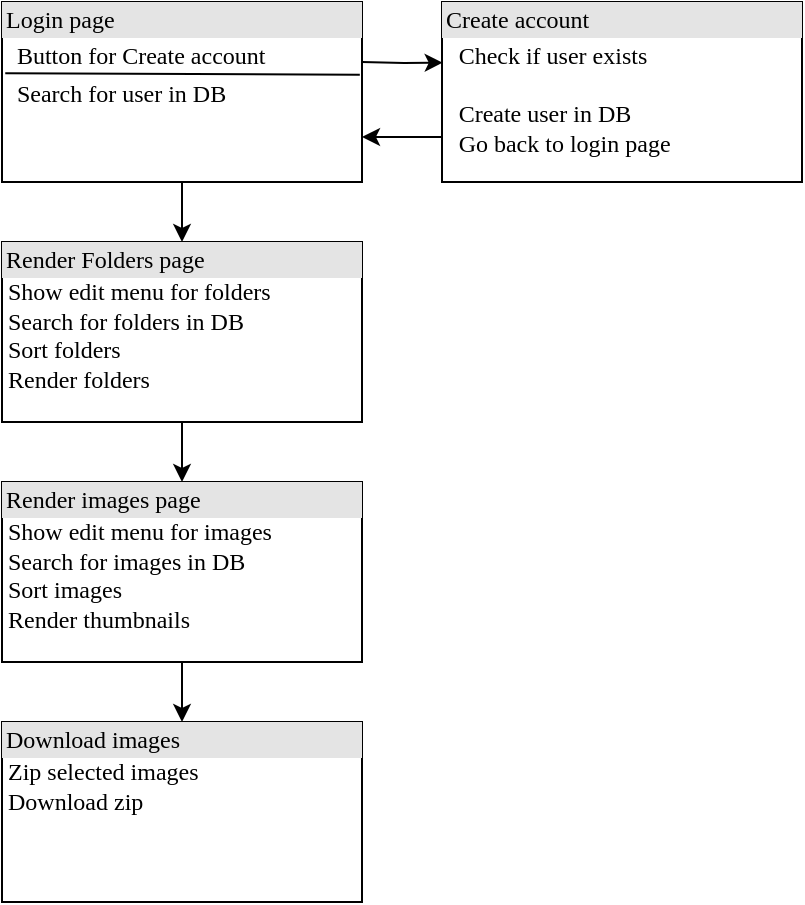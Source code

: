 <mxfile version="10.6.7" type="github"><diagram name="Page-1" id="2ca16b54-16f6-2749-3443-fa8db7711227"><mxGraphModel dx="740" dy="396" grid="1" gridSize="10" guides="1" tooltips="1" connect="1" arrows="1" fold="1" page="1" pageScale="1" pageWidth="1100" pageHeight="850" background="#ffffff" math="0" shadow="0"><root><mxCell id="0"/><mxCell id="1" parent="0"/><mxCell id="vu2xmQg7DL5OHLMuyoXP-18" value="" style="edgeStyle=orthogonalEdgeStyle;rounded=0;orthogonalLoop=1;jettySize=auto;html=1;entryX=0.002;entryY=0.337;entryDx=0;entryDy=0;entryPerimeter=0;" parent="1" target="vu2xmQg7DL5OHLMuyoXP-1" edge="1"><mxGeometry relative="1" as="geometry"><mxPoint x="290" y="75" as="sourcePoint"/></mxGeometry></mxCell><mxCell id="2ed32ef02a7f4228-1" value="&lt;div style=&quot;box-sizing: border-box ; width: 100% ; background: #e4e4e4 ; padding: 2px&quot;&gt;Login page&lt;/div&gt;&lt;table style=&quot;width: 100% ; font-size: 1em&quot; cellpadding=&quot;2&quot; cellspacing=&quot;0&quot;&gt;&lt;tbody&gt;&lt;tr&gt;&lt;td&gt;&lt;br&gt;&lt;/td&gt;&lt;td&gt;Button for Create account&lt;/td&gt;&lt;/tr&gt;&lt;tr&gt;&lt;td&gt;&lt;br&gt;&lt;/td&gt;&lt;td&gt;Search for user in DB&lt;/td&gt;&lt;/tr&gt;&lt;/tbody&gt;&lt;/table&gt;" style="verticalAlign=top;align=left;overflow=fill;html=1;rounded=0;shadow=0;comic=0;labelBackgroundColor=none;strokeColor=#000000;strokeWidth=1;fillColor=#ffffff;fontFamily=Verdana;fontSize=12;fontColor=#000000;" parent="1" vertex="1"><mxGeometry x="110" y="45" width="180" height="90" as="geometry"/></mxCell><mxCell id="vu2xmQg7DL5OHLMuyoXP-13" value="" style="edgeStyle=orthogonalEdgeStyle;rounded=0;orthogonalLoop=1;jettySize=auto;html=1;exitX=0.5;exitY=1;exitDx=0;exitDy=0;entryX=0.5;entryY=0;entryDx=0;entryDy=0;" parent="1" source="2ed32ef02a7f4228-5" edge="1"><mxGeometry relative="1" as="geometry"><mxPoint x="200" y="285" as="targetPoint"/></mxGeometry></mxCell><mxCell id="2ed32ef02a7f4228-5" value="&lt;div style=&quot;box-sizing: border-box ; width: 100% ; background: #e4e4e4 ; padding: 2px&quot;&gt;Render Folders page&lt;/div&gt;&amp;nbsp;Show edit menu for folders&lt;br&gt;&amp;nbsp;Search for folders in DB&lt;br&gt;&amp;nbsp;Sort folders&lt;br&gt;&amp;nbsp;Render folders&lt;br&gt;" style="verticalAlign=top;align=left;overflow=fill;html=1;rounded=0;shadow=0;comic=0;labelBackgroundColor=none;strokeColor=#000000;strokeWidth=1;fillColor=#ffffff;fontFamily=Verdana;fontSize=12;fontColor=#000000;" parent="1" vertex="1"><mxGeometry x="110" y="165" width="180" height="90" as="geometry"/></mxCell><mxCell id="vu2xmQg7DL5OHLMuyoXP-1" value="&lt;div style=&quot;box-sizing: border-box ; width: 100% ; background: #e4e4e4 ; padding: 2px&quot;&gt;Create account&lt;/div&gt;&lt;table style=&quot;width: 100% ; font-size: 1em&quot; cellpadding=&quot;2&quot; cellspacing=&quot;0&quot;&gt;&lt;tbody&gt;&lt;tr&gt;&lt;td&gt;&lt;br&gt;&lt;/td&gt;&lt;td&gt;Check if user exists&lt;br&gt;&lt;br&gt;Create user in DB&lt;br&gt;Go back to login page&lt;br&gt;&lt;br&gt;&lt;/td&gt;&lt;/tr&gt;&lt;/tbody&gt;&lt;/table&gt;" style="verticalAlign=top;align=left;overflow=fill;html=1;rounded=0;shadow=0;comic=0;labelBackgroundColor=none;strokeColor=#000000;strokeWidth=1;fillColor=#ffffff;fontFamily=Verdana;fontSize=12;fontColor=#000000;" parent="1" vertex="1"><mxGeometry x="330" y="45" width="180" height="90" as="geometry"/></mxCell><mxCell id="vu2xmQg7DL5OHLMuyoXP-9" value="" style="endArrow=classic;html=1;exitX=0;exitY=0.75;exitDx=0;exitDy=0;entryX=1;entryY=0.75;entryDx=0;entryDy=0;" parent="1" source="vu2xmQg7DL5OHLMuyoXP-1" target="2ed32ef02a7f4228-1" edge="1"><mxGeometry width="50" height="50" relative="1" as="geometry"><mxPoint x="310" y="165" as="sourcePoint"/><mxPoint x="360" y="115" as="targetPoint"/></mxGeometry></mxCell><mxCell id="vu2xmQg7DL5OHLMuyoXP-11" value="" style="endArrow=classic;html=1;exitX=0.5;exitY=1;exitDx=0;exitDy=0;entryX=0.5;entryY=0;entryDx=0;entryDy=0;" parent="1" source="2ed32ef02a7f4228-1" target="2ed32ef02a7f4228-5" edge="1"><mxGeometry width="50" height="50" relative="1" as="geometry"><mxPoint x="310" y="135" as="sourcePoint"/><mxPoint x="210" y="175" as="targetPoint"/></mxGeometry></mxCell><mxCell id="vu2xmQg7DL5OHLMuyoXP-14" value="" style="edgeStyle=orthogonalEdgeStyle;rounded=0;orthogonalLoop=1;jettySize=auto;html=1;exitX=0.5;exitY=1;exitDx=0;exitDy=0;entryX=0.5;entryY=0;entryDx=0;entryDy=0;" parent="1" target="vu2xmQg7DL5OHLMuyoXP-22" edge="1"><mxGeometry relative="1" as="geometry"><mxPoint x="200" y="375" as="sourcePoint"/><mxPoint x="200" y="410" as="targetPoint"/></mxGeometry></mxCell><mxCell id="vu2xmQg7DL5OHLMuyoXP-20" value="" style="endArrow=none;html=1;entryX=0.994;entryY=0.404;entryDx=0;entryDy=0;entryPerimeter=0;exitX=0.009;exitY=0.396;exitDx=0;exitDy=0;exitPerimeter=0;" parent="1" source="2ed32ef02a7f4228-1" target="2ed32ef02a7f4228-1" edge="1"><mxGeometry width="50" height="50" relative="1" as="geometry"><mxPoint x="140" y="-5.167" as="sourcePoint"/><mxPoint x="190" y="-55.167" as="targetPoint"/></mxGeometry></mxCell><mxCell id="vu2xmQg7DL5OHLMuyoXP-21" value="&lt;div style=&quot;box-sizing: border-box ; width: 100% ; background: #e4e4e4 ; padding: 2px&quot;&gt;Render images page&lt;/div&gt;&amp;nbsp;Show edit menu for images&lt;br&gt;&amp;nbsp;Search for images in DB&lt;br&gt;&amp;nbsp;Sort images&lt;br&gt;&amp;nbsp;Render thumbnails&lt;br&gt;" style="verticalAlign=top;align=left;overflow=fill;html=1;rounded=0;shadow=0;comic=0;labelBackgroundColor=none;strokeColor=#000000;strokeWidth=1;fillColor=#ffffff;fontFamily=Verdana;fontSize=12;fontColor=#000000;" parent="1" vertex="1"><mxGeometry x="110" y="285" width="180" height="90" as="geometry"/></mxCell><mxCell id="vu2xmQg7DL5OHLMuyoXP-22" value="&lt;div style=&quot;box-sizing: border-box ; width: 100% ; background: #e4e4e4 ; padding: 2px&quot;&gt;Download images&lt;/div&gt;&amp;nbsp;Zip selected images&lt;br&gt;&amp;nbsp;Download zip&lt;br&gt;" style="verticalAlign=top;align=left;overflow=fill;html=1;rounded=0;shadow=0;comic=0;labelBackgroundColor=none;strokeColor=#000000;strokeWidth=1;fillColor=#ffffff;fontFamily=Verdana;fontSize=12;fontColor=#000000;" parent="1" vertex="1"><mxGeometry x="110" y="405" width="180" height="90" as="geometry"/></mxCell></root></mxGraphModel></diagram></mxfile>